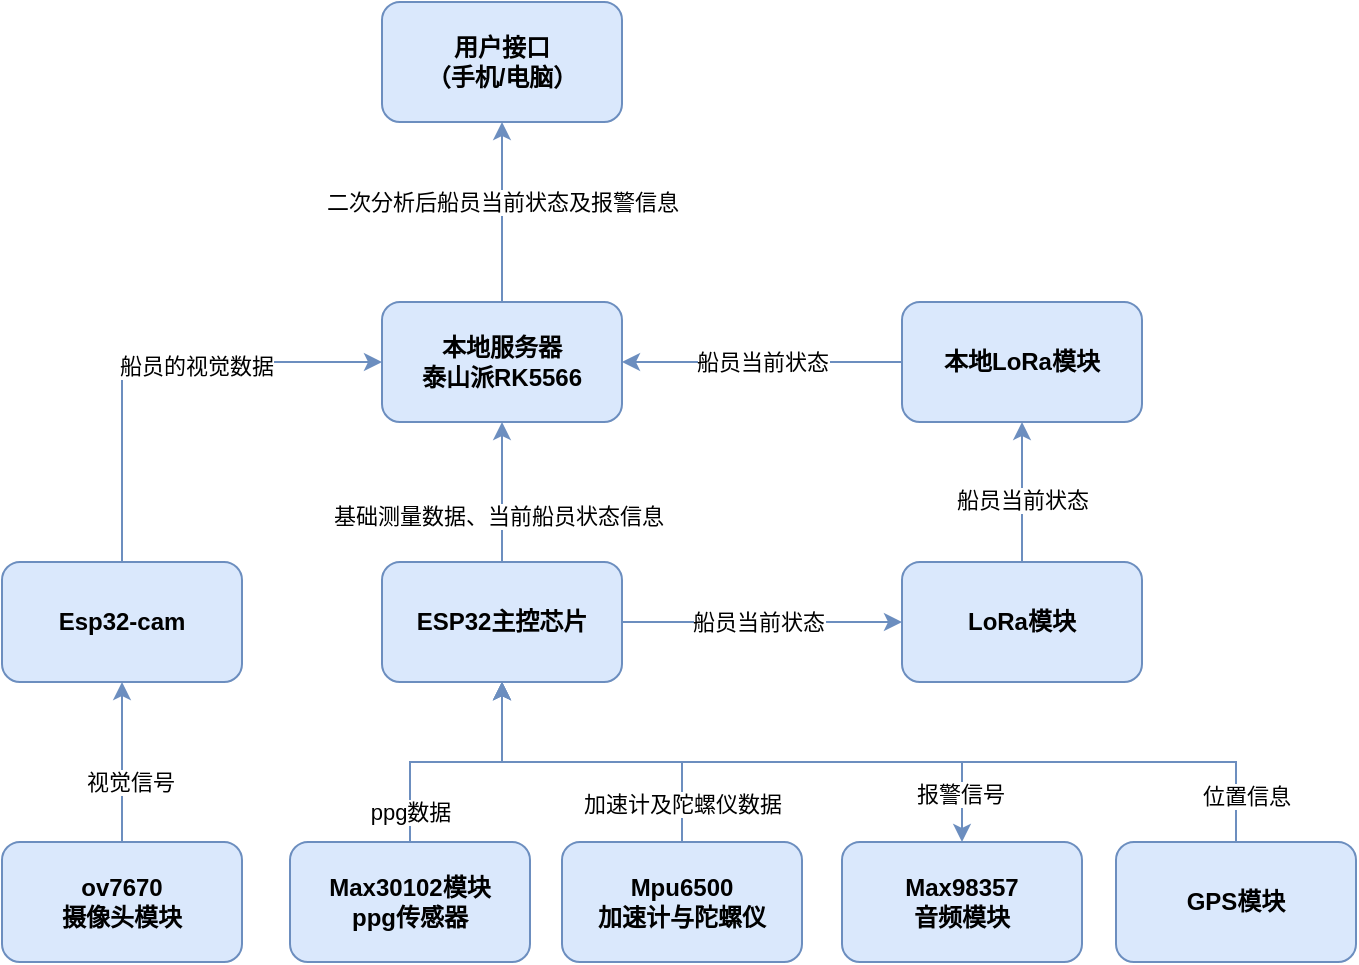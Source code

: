 <mxfile version="24.4.13" type="github">
  <diagram name="第 1 页" id="oe9ZxlC4tc7tIgAXN7jd">
    <mxGraphModel dx="792" dy="1097" grid="1" gridSize="10" guides="1" tooltips="1" connect="1" arrows="1" fold="1" page="1" pageScale="1" pageWidth="827" pageHeight="1169" math="0" shadow="0">
      <root>
        <mxCell id="0" />
        <mxCell id="1" parent="0" />
        <mxCell id="h-2xrqitMRjB52nUt63J-1" value="用户接口&lt;div&gt;（手机/电脑）&lt;/div&gt;" style="rounded=1;whiteSpace=wrap;html=1;fillColor=#dae8fc;strokeColor=#6C8EBF;fontStyle=1" vertex="1" parent="1">
          <mxGeometry x="340" y="190" width="120" height="60" as="geometry" />
        </mxCell>
        <mxCell id="h-2xrqitMRjB52nUt63J-13" value="" style="edgeStyle=orthogonalEdgeStyle;rounded=0;orthogonalLoop=1;jettySize=auto;html=1;fillColor=#dae8fc;strokeColor=#6C8EBF;fontStyle=1" edge="1" parent="1" source="h-2xrqitMRjB52nUt63J-2" target="h-2xrqitMRjB52nUt63J-1">
          <mxGeometry relative="1" as="geometry" />
        </mxCell>
        <mxCell id="h-2xrqitMRjB52nUt63J-28" value="二次分析后船员当前状态及报警信息" style="edgeLabel;html=1;align=center;verticalAlign=middle;resizable=0;points=[];" vertex="1" connectable="0" parent="h-2xrqitMRjB52nUt63J-13">
          <mxGeometry x="0.289" y="-2" relative="1" as="geometry">
            <mxPoint x="-2" y="8" as="offset" />
          </mxGeometry>
        </mxCell>
        <mxCell id="h-2xrqitMRjB52nUt63J-2" value="本地服务器&lt;div&gt;泰山派RK5566&lt;/div&gt;" style="rounded=1;whiteSpace=wrap;html=1;fillColor=#dae8fc;strokeColor=#6C8EBF;fontStyle=1" vertex="1" parent="1">
          <mxGeometry x="340" y="340" width="120" height="60" as="geometry" />
        </mxCell>
        <mxCell id="h-2xrqitMRjB52nUt63J-6" style="edgeStyle=orthogonalEdgeStyle;rounded=0;orthogonalLoop=1;jettySize=auto;html=1;exitX=0.5;exitY=0;exitDx=0;exitDy=0;entryX=0.5;entryY=1;entryDx=0;entryDy=0;fillColor=#dae8fc;strokeColor=#6C8EBF;fontStyle=1" edge="1" parent="1" source="h-2xrqitMRjB52nUt63J-3" target="h-2xrqitMRjB52nUt63J-2">
          <mxGeometry relative="1" as="geometry" />
        </mxCell>
        <mxCell id="h-2xrqitMRjB52nUt63J-32" value="基础测量数据、当前船员状态信息" style="edgeLabel;html=1;align=center;verticalAlign=middle;resizable=0;points=[];" vertex="1" connectable="0" parent="h-2xrqitMRjB52nUt63J-6">
          <mxGeometry x="-0.343" y="2" relative="1" as="geometry">
            <mxPoint as="offset" />
          </mxGeometry>
        </mxCell>
        <mxCell id="h-2xrqitMRjB52nUt63J-8" value="" style="edgeStyle=orthogonalEdgeStyle;rounded=0;orthogonalLoop=1;jettySize=auto;html=1;fillColor=#dae8fc;strokeColor=#6C8EBF;fontStyle=1" edge="1" parent="1" source="h-2xrqitMRjB52nUt63J-3" target="h-2xrqitMRjB52nUt63J-7">
          <mxGeometry relative="1" as="geometry" />
        </mxCell>
        <mxCell id="h-2xrqitMRjB52nUt63J-33" value="船员当前状态" style="edgeLabel;html=1;align=center;verticalAlign=middle;resizable=0;points=[];" vertex="1" connectable="0" parent="h-2xrqitMRjB52nUt63J-8">
          <mxGeometry x="-0.029" relative="1" as="geometry">
            <mxPoint as="offset" />
          </mxGeometry>
        </mxCell>
        <mxCell id="h-2xrqitMRjB52nUt63J-3" value="ESP32主控芯片" style="rounded=1;whiteSpace=wrap;html=1;fillColor=#dae8fc;strokeColor=#6C8EBF;fontStyle=1" vertex="1" parent="1">
          <mxGeometry x="340" y="470" width="120" height="60" as="geometry" />
        </mxCell>
        <mxCell id="h-2xrqitMRjB52nUt63J-5" style="edgeStyle=orthogonalEdgeStyle;rounded=0;orthogonalLoop=1;jettySize=auto;html=1;exitX=0.5;exitY=0;exitDx=0;exitDy=0;entryX=0;entryY=0.5;entryDx=0;entryDy=0;fillColor=#dae8fc;strokeColor=#6C8EBF;fontStyle=1" edge="1" parent="1" source="h-2xrqitMRjB52nUt63J-4" target="h-2xrqitMRjB52nUt63J-2">
          <mxGeometry relative="1" as="geometry" />
        </mxCell>
        <mxCell id="h-2xrqitMRjB52nUt63J-29" value="船员的视觉数据" style="edgeLabel;html=1;align=center;verticalAlign=middle;resizable=0;points=[];" vertex="1" connectable="0" parent="h-2xrqitMRjB52nUt63J-5">
          <mxGeometry x="0.191" y="-2" relative="1" as="geometry">
            <mxPoint as="offset" />
          </mxGeometry>
        </mxCell>
        <mxCell id="h-2xrqitMRjB52nUt63J-4" value="Esp32-cam" style="rounded=1;whiteSpace=wrap;html=1;fillColor=#dae8fc;strokeColor=#6C8EBF;fontStyle=1" vertex="1" parent="1">
          <mxGeometry x="150" y="470" width="120" height="60" as="geometry" />
        </mxCell>
        <mxCell id="h-2xrqitMRjB52nUt63J-12" value="" style="edgeStyle=orthogonalEdgeStyle;rounded=0;orthogonalLoop=1;jettySize=auto;html=1;fillColor=#dae8fc;strokeColor=#6C8EBF;fontStyle=1" edge="1" parent="1" source="h-2xrqitMRjB52nUt63J-7" target="h-2xrqitMRjB52nUt63J-9">
          <mxGeometry relative="1" as="geometry" />
        </mxCell>
        <mxCell id="h-2xrqitMRjB52nUt63J-31" value="船员当前状态" style="edgeLabel;html=1;align=center;verticalAlign=middle;resizable=0;points=[];" vertex="1" connectable="0" parent="h-2xrqitMRjB52nUt63J-12">
          <mxGeometry x="-0.114" relative="1" as="geometry">
            <mxPoint as="offset" />
          </mxGeometry>
        </mxCell>
        <mxCell id="h-2xrqitMRjB52nUt63J-7" value="LoRa模块" style="rounded=1;whiteSpace=wrap;html=1;fillColor=#dae8fc;strokeColor=#6C8EBF;fontStyle=1" vertex="1" parent="1">
          <mxGeometry x="600" y="470" width="120" height="60" as="geometry" />
        </mxCell>
        <mxCell id="h-2xrqitMRjB52nUt63J-11" value="" style="edgeStyle=orthogonalEdgeStyle;rounded=0;orthogonalLoop=1;jettySize=auto;html=1;fillColor=#dae8fc;strokeColor=#6C8EBF;fontStyle=1" edge="1" parent="1" source="h-2xrqitMRjB52nUt63J-9" target="h-2xrqitMRjB52nUt63J-2">
          <mxGeometry relative="1" as="geometry" />
        </mxCell>
        <mxCell id="h-2xrqitMRjB52nUt63J-30" value="船员当前状态" style="edgeLabel;html=1;align=center;verticalAlign=middle;resizable=0;points=[];" vertex="1" connectable="0" parent="h-2xrqitMRjB52nUt63J-11">
          <mxGeometry x="-0.375" y="2" relative="1" as="geometry">
            <mxPoint x="-26" y="-2" as="offset" />
          </mxGeometry>
        </mxCell>
        <mxCell id="h-2xrqitMRjB52nUt63J-9" value="本地LoRa模块" style="whiteSpace=wrap;html=1;rounded=1;fillColor=#dae8fc;strokeColor=#6C8EBF;fontStyle=1" vertex="1" parent="1">
          <mxGeometry x="600" y="340" width="120" height="60" as="geometry" />
        </mxCell>
        <mxCell id="h-2xrqitMRjB52nUt63J-23" style="edgeStyle=orthogonalEdgeStyle;rounded=0;orthogonalLoop=1;jettySize=auto;html=1;exitX=0.5;exitY=0;exitDx=0;exitDy=0;entryX=0.5;entryY=1;entryDx=0;entryDy=0;fillColor=#dae8fc;strokeColor=#6C8EBF;fontStyle=1" edge="1" parent="1" source="h-2xrqitMRjB52nUt63J-14" target="h-2xrqitMRjB52nUt63J-3">
          <mxGeometry relative="1" as="geometry" />
        </mxCell>
        <mxCell id="h-2xrqitMRjB52nUt63J-34" value="ppg数据" style="edgeLabel;html=1;align=center;verticalAlign=middle;resizable=0;points=[];" vertex="1" connectable="0" parent="h-2xrqitMRjB52nUt63J-23">
          <mxGeometry x="-0.762" relative="1" as="geometry">
            <mxPoint as="offset" />
          </mxGeometry>
        </mxCell>
        <mxCell id="h-2xrqitMRjB52nUt63J-14" value="Max30102模块&lt;div&gt;ppg传感器&lt;/div&gt;" style="rounded=1;whiteSpace=wrap;html=1;fillColor=#dae8fc;strokeColor=#6C8EBF;fontStyle=1" vertex="1" parent="1">
          <mxGeometry x="294" y="610" width="120" height="60" as="geometry" />
        </mxCell>
        <mxCell id="h-2xrqitMRjB52nUt63J-25" style="edgeStyle=orthogonalEdgeStyle;rounded=0;orthogonalLoop=1;jettySize=auto;html=1;fillColor=#dae8fc;strokeColor=#6C8EBF;fontStyle=1" edge="1" parent="1" source="h-2xrqitMRjB52nUt63J-15" target="h-2xrqitMRjB52nUt63J-3">
          <mxGeometry relative="1" as="geometry" />
        </mxCell>
        <mxCell id="h-2xrqitMRjB52nUt63J-35" value="加速计及陀螺仪数据" style="edgeLabel;html=1;align=center;verticalAlign=middle;resizable=0;points=[];" vertex="1" connectable="0" parent="h-2xrqitMRjB52nUt63J-25">
          <mxGeometry x="-0.776" relative="1" as="geometry">
            <mxPoint as="offset" />
          </mxGeometry>
        </mxCell>
        <mxCell id="h-2xrqitMRjB52nUt63J-15" value="Mpu6500&lt;div&gt;加速计与陀螺仪&lt;/div&gt;" style="rounded=1;whiteSpace=wrap;html=1;fillColor=#dae8fc;strokeColor=#6C8EBF;fontStyle=1" vertex="1" parent="1">
          <mxGeometry x="430" y="610" width="120" height="60" as="geometry" />
        </mxCell>
        <mxCell id="h-2xrqitMRjB52nUt63J-20" value="" style="edgeStyle=orthogonalEdgeStyle;rounded=0;orthogonalLoop=1;jettySize=auto;html=1;fillColor=#dae8fc;strokeColor=#6C8EBF;fontStyle=1" edge="1" parent="1" source="h-2xrqitMRjB52nUt63J-18" target="h-2xrqitMRjB52nUt63J-4">
          <mxGeometry relative="1" as="geometry" />
        </mxCell>
        <mxCell id="h-2xrqitMRjB52nUt63J-38" value="视觉信号" style="edgeLabel;html=1;align=center;verticalAlign=middle;resizable=0;points=[];" vertex="1" connectable="0" parent="h-2xrqitMRjB52nUt63J-20">
          <mxGeometry x="-0.25" y="-4" relative="1" as="geometry">
            <mxPoint as="offset" />
          </mxGeometry>
        </mxCell>
        <mxCell id="h-2xrqitMRjB52nUt63J-18" value="ov7670&lt;div&gt;摄像头模块&lt;/div&gt;" style="rounded=1;whiteSpace=wrap;html=1;fillColor=#dae8fc;strokeColor=#6C8EBF;fontStyle=1" vertex="1" parent="1">
          <mxGeometry x="150" y="610" width="120" height="60" as="geometry" />
        </mxCell>
        <mxCell id="h-2xrqitMRjB52nUt63J-26" style="edgeStyle=orthogonalEdgeStyle;rounded=0;orthogonalLoop=1;jettySize=auto;html=1;fillColor=#dae8fc;strokeColor=#6c8ebf;fontStyle=1;startArrow=classic;startFill=1;" edge="1" parent="1" source="h-2xrqitMRjB52nUt63J-21" target="h-2xrqitMRjB52nUt63J-3">
          <mxGeometry relative="1" as="geometry">
            <Array as="points">
              <mxPoint x="630" y="570" />
              <mxPoint x="400" y="570" />
            </Array>
          </mxGeometry>
        </mxCell>
        <mxCell id="h-2xrqitMRjB52nUt63J-37" value="报警信号" style="edgeLabel;html=1;align=center;verticalAlign=middle;resizable=0;points=[];" vertex="1" connectable="0" parent="h-2xrqitMRjB52nUt63J-26">
          <mxGeometry x="-0.845" y="1" relative="1" as="geometry">
            <mxPoint as="offset" />
          </mxGeometry>
        </mxCell>
        <mxCell id="h-2xrqitMRjB52nUt63J-21" value="Max98357&lt;br&gt;&lt;div&gt;音频模块&lt;/div&gt;" style="rounded=1;whiteSpace=wrap;html=1;fillColor=#dae8fc;strokeColor=#6C8EBF;fontStyle=1" vertex="1" parent="1">
          <mxGeometry x="570" y="610" width="120" height="60" as="geometry" />
        </mxCell>
        <mxCell id="h-2xrqitMRjB52nUt63J-27" style="edgeStyle=orthogonalEdgeStyle;rounded=0;orthogonalLoop=1;jettySize=auto;html=1;entryX=0.5;entryY=1;entryDx=0;entryDy=0;fillColor=#dae8fc;strokeColor=#6C8EBF;fontStyle=1" edge="1" parent="1" source="h-2xrqitMRjB52nUt63J-22" target="h-2xrqitMRjB52nUt63J-3">
          <mxGeometry relative="1" as="geometry">
            <Array as="points">
              <mxPoint x="767" y="570" />
              <mxPoint x="400" y="570" />
            </Array>
          </mxGeometry>
        </mxCell>
        <mxCell id="h-2xrqitMRjB52nUt63J-36" value="位置信息" style="edgeLabel;html=1;align=center;verticalAlign=middle;resizable=0;points=[];" vertex="1" connectable="0" parent="h-2xrqitMRjB52nUt63J-27">
          <mxGeometry x="-0.897" y="-5" relative="1" as="geometry">
            <mxPoint as="offset" />
          </mxGeometry>
        </mxCell>
        <mxCell id="h-2xrqitMRjB52nUt63J-22" value="GPS模块" style="rounded=1;whiteSpace=wrap;html=1;fillColor=#dae8fc;strokeColor=#6C8EBF;fontStyle=1" vertex="1" parent="1">
          <mxGeometry x="707" y="610" width="120" height="60" as="geometry" />
        </mxCell>
      </root>
    </mxGraphModel>
  </diagram>
</mxfile>
